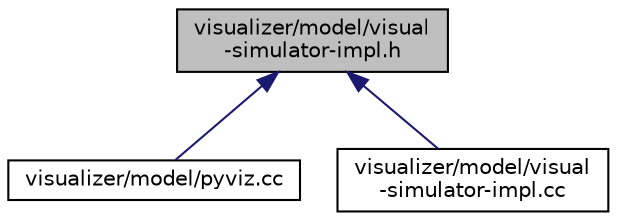 digraph "visualizer/model/visual-simulator-impl.h"
{
  edge [fontname="Helvetica",fontsize="10",labelfontname="Helvetica",labelfontsize="10"];
  node [fontname="Helvetica",fontsize="10",shape=record];
  Node1 [label="visualizer/model/visual\l-simulator-impl.h",height=0.2,width=0.4,color="black", fillcolor="grey75", style="filled", fontcolor="black"];
  Node1 -> Node2 [dir="back",color="midnightblue",fontsize="10",style="solid"];
  Node2 [label="visualizer/model/pyviz.cc",height=0.2,width=0.4,color="black", fillcolor="white", style="filled",URL="$df/dab/pyviz_8cc.html"];
  Node1 -> Node3 [dir="back",color="midnightblue",fontsize="10",style="solid"];
  Node3 [label="visualizer/model/visual\l-simulator-impl.cc",height=0.2,width=0.4,color="black", fillcolor="white", style="filled",URL="$d2/d2a/visual-simulator-impl_8cc.html"];
}
